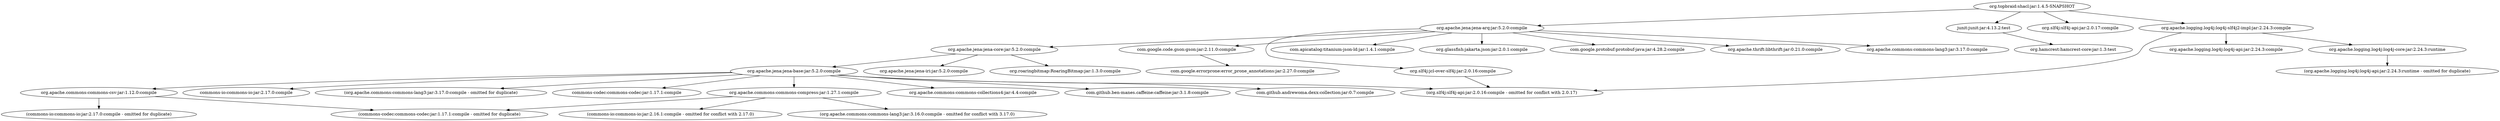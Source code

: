 digraph TopQuadrant__shacl {
	"org.topbraid:shacl:jar:1.4.5-SNAPSHOT" -> "org.apache.jena:jena-arq:jar:5.2.0:compile" ; 
	"org.topbraid:shacl:jar:1.4.5-SNAPSHOT" -> "junit:junit:jar:4.13.2:test" ; 
	"org.topbraid:shacl:jar:1.4.5-SNAPSHOT" -> "org.slf4j:slf4j-api:jar:2.0.17:compile" ; 
	"org.topbraid:shacl:jar:1.4.5-SNAPSHOT" -> "org.apache.logging.log4j:log4j-slf4j2-impl:jar:2.24.3:compile" ; 
	"org.apache.jena:jena-arq:jar:5.2.0:compile" -> "org.apache.jena:jena-core:jar:5.2.0:compile" ; 
	"org.apache.jena:jena-arq:jar:5.2.0:compile" -> "com.google.code.gson:gson:jar:2.11.0:compile" ; 
	"org.apache.jena:jena-arq:jar:5.2.0:compile" -> "org.slf4j:jcl-over-slf4j:jar:2.0.16:compile" ; 
	"org.apache.jena:jena-arq:jar:5.2.0:compile" -> "com.apicatalog:titanium-json-ld:jar:1.4.1:compile" ; 
	"org.apache.jena:jena-arq:jar:5.2.0:compile" -> "org.glassfish:jakarta.json:jar:2.0.1:compile" ; 
	"org.apache.jena:jena-arq:jar:5.2.0:compile" -> "com.google.protobuf:protobuf-java:jar:4.28.2:compile" ; 
	"org.apache.jena:jena-arq:jar:5.2.0:compile" -> "org.apache.thrift:libthrift:jar:0.21.0:compile" ; 
	"org.apache.jena:jena-arq:jar:5.2.0:compile" -> "org.apache.commons:commons-lang3:jar:3.17.0:compile" ; 
	"org.apache.jena:jena-core:jar:5.2.0:compile" -> "org.apache.jena:jena-base:jar:5.2.0:compile" ; 
	"org.apache.jena:jena-core:jar:5.2.0:compile" -> "org.apache.jena:jena-iri:jar:5.2.0:compile" ; 
	"org.apache.jena:jena-core:jar:5.2.0:compile" -> "org.roaringbitmap:RoaringBitmap:jar:1.3.0:compile" ; 
	"org.apache.jena:jena-base:jar:5.2.0:compile" -> "(org.slf4j:slf4j-api:jar:2.0.16:compile - omitted for conflict with 2.0.17)" ; 
	"org.apache.jena:jena-base:jar:5.2.0:compile" -> "org.apache.commons:commons-csv:jar:1.12.0:compile" ; 
	"org.apache.jena:jena-base:jar:5.2.0:compile" -> "commons-io:commons-io:jar:2.17.0:compile" ; 
	"org.apache.jena:jena-base:jar:5.2.0:compile" -> "(org.apache.commons:commons-lang3:jar:3.17.0:compile - omitted for duplicate)" ; 
	"org.apache.jena:jena-base:jar:5.2.0:compile" -> "commons-codec:commons-codec:jar:1.17.1:compile" ; 
	"org.apache.jena:jena-base:jar:5.2.0:compile" -> "org.apache.commons:commons-compress:jar:1.27.1:compile" ; 
	"org.apache.jena:jena-base:jar:5.2.0:compile" -> "org.apache.commons:commons-collections4:jar:4.4:compile" ; 
	"org.apache.jena:jena-base:jar:5.2.0:compile" -> "com.github.ben-manes.caffeine:caffeine:jar:3.1.8:compile" ; 
	"org.apache.jena:jena-base:jar:5.2.0:compile" -> "com.github.andrewoma.dexx:collection:jar:0.7:compile" ; 
	"org.apache.commons:commons-csv:jar:1.12.0:compile" -> "(commons-io:commons-io:jar:2.17.0:compile - omitted for duplicate)" ; 
	"org.apache.commons:commons-csv:jar:1.12.0:compile" -> "(commons-codec:commons-codec:jar:1.17.1:compile - omitted for duplicate)" ; 
	"org.apache.commons:commons-compress:jar:1.27.1:compile" -> "(commons-codec:commons-codec:jar:1.17.1:compile - omitted for duplicate)" ; 
	"org.apache.commons:commons-compress:jar:1.27.1:compile" -> "(commons-io:commons-io:jar:2.16.1:compile - omitted for conflict with 2.17.0)" ; 
	"org.apache.commons:commons-compress:jar:1.27.1:compile" -> "(org.apache.commons:commons-lang3:jar:3.16.0:compile - omitted for conflict with 3.17.0)" ; 
	"com.google.code.gson:gson:jar:2.11.0:compile" -> "com.google.errorprone:error_prone_annotations:jar:2.27.0:compile" ; 
	"org.slf4j:jcl-over-slf4j:jar:2.0.16:compile" -> "(org.slf4j:slf4j-api:jar:2.0.16:compile - omitted for conflict with 2.0.17)" ; 
	"junit:junit:jar:4.13.2:test" -> "org.hamcrest:hamcrest-core:jar:1.3:test" ; 
	"org.apache.logging.log4j:log4j-slf4j2-impl:jar:2.24.3:compile" -> "org.apache.logging.log4j:log4j-api:jar:2.24.3:compile" ; 
	"org.apache.logging.log4j:log4j-slf4j2-impl:jar:2.24.3:compile" -> "(org.slf4j:slf4j-api:jar:2.0.16:compile - omitted for conflict with 2.0.17)" ; 
	"org.apache.logging.log4j:log4j-slf4j2-impl:jar:2.24.3:compile" -> "org.apache.logging.log4j:log4j-core:jar:2.24.3:runtime" ; 
	"org.apache.logging.log4j:log4j-core:jar:2.24.3:runtime" -> "(org.apache.logging.log4j:log4j-api:jar:2.24.3:runtime - omitted for duplicate)" ; 
}
